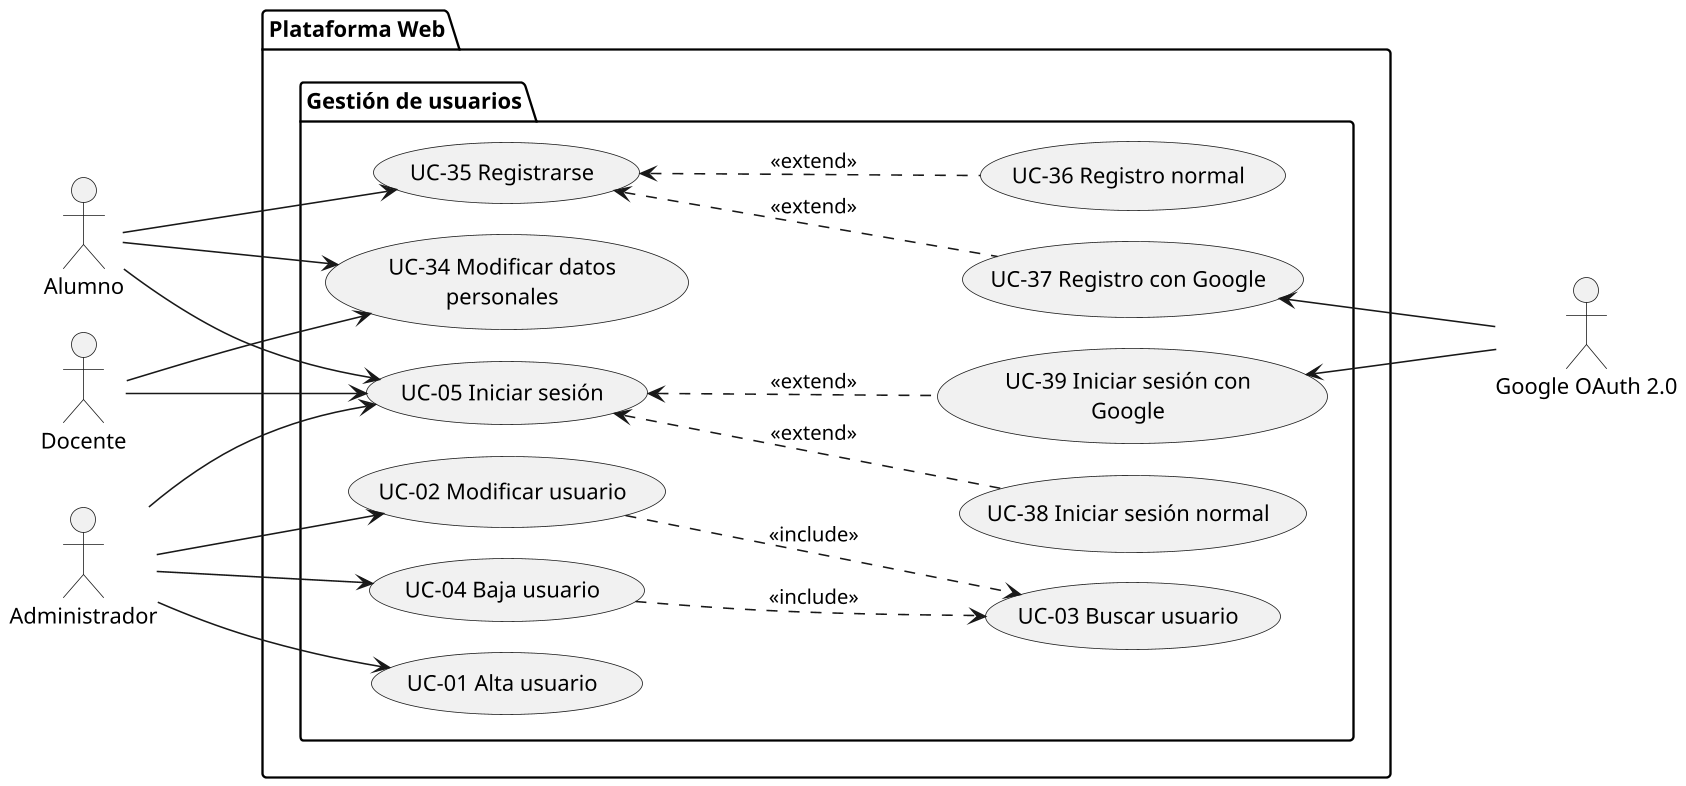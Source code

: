 @startuml SUBSISTEMA_GestionUsuarios
left to right direction

skinparam dpi 150
skinparam usecasePadding 25
skinparam actorPadding 80
skinparam packagePadding 50
skinparam wrapWidth 200

skinparam nodesep 20
skinparam ranksep 100

actor Alumno
actor Docente
actor Administrador
actor "Google OAuth 2.0" as GoogleOAuth2

package "Plataforma Web"{
    package "Gestión de usuarios"{
        usecase "UC-01 Alta usuario" as UC01
        usecase "UC-02 Modificar usuario" as UC02
        usecase "UC-03 Buscar usuario" as UC03
        usecase "UC-04 Baja usuario" as UC04
        usecase "UC-05 Iniciar sesión" as UC05
        usecase "UC-35 Registrarse" as UC35
        usecase "UC-36 Registro normal" as UC36
        usecase "UC-37 Registro con Google" as UC37
        usecase "UC-38 Iniciar sesión normal" as UC38
        usecase "UC-39 Iniciar sesión con Google" as UC39
        usecase "UC-34 Modificar datos personales" as UC34
    }

}
Administrador --> UC01
Administrador --> UC02
UC02 ..> UC03 : <<include>>
Administrador --> UC04
UC04 ..> UC03 : <<include>>
Administrador --> UC05

Alumno --> UC34
Alumno --> UC35
UC35 <.. UC36 : <<extend>>
UC35 <.. UC37 : <<extend>>
Alumno --> UC05
UC05 <.. UC38 : <<extend>>
UC05 <.. UC39 : <<extend>>

Docente --> UC34
Docente --> UC05

GoogleOAuth2 -up-> UC37
GoogleOAuth2 -up-> UC39
